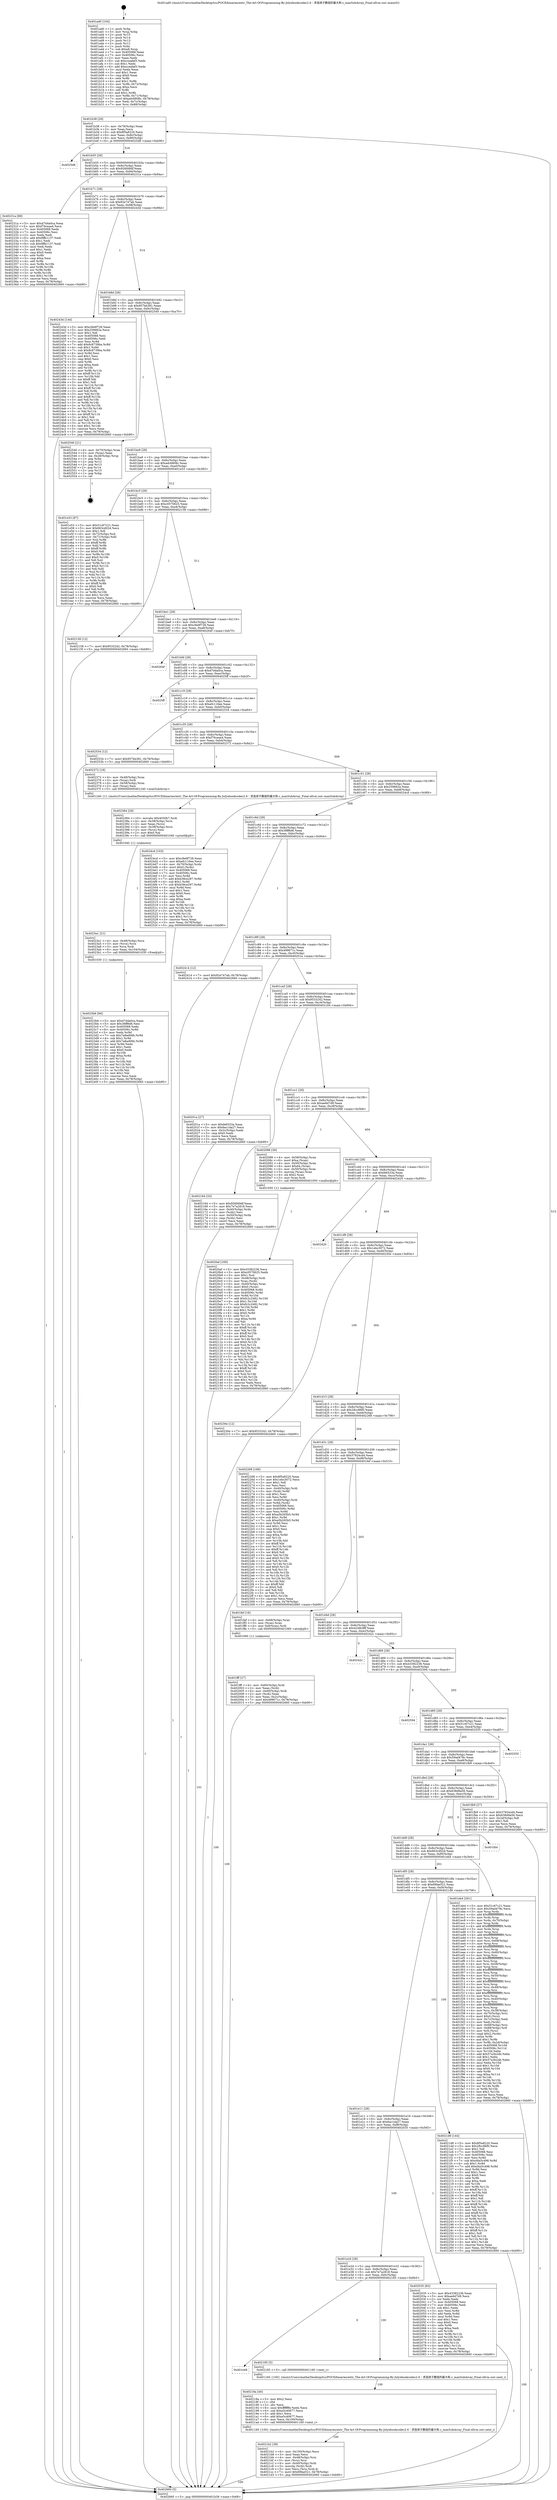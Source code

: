 digraph "0x401ad0" {
  label = "0x401ad0 (/mnt/c/Users/mathe/Desktop/tcc/POCII/binaries/extr_The-Art-Of-Programming-By-Julyebookcodec2.6：求连续子数组的最大和.c_maxSubArray_Final-ollvm.out::main(0))"
  labelloc = "t"
  node[shape=record]

  Entry [label="",width=0.3,height=0.3,shape=circle,fillcolor=black,style=filled]
  "0x401b38" [label="{
     0x401b38 [29]\l
     | [instrs]\l
     &nbsp;&nbsp;0x401b38 \<+3\>: mov -0x78(%rbp),%eax\l
     &nbsp;&nbsp;0x401b3b \<+2\>: mov %eax,%ecx\l
     &nbsp;&nbsp;0x401b3d \<+6\>: sub $0x8f5a8220,%ecx\l
     &nbsp;&nbsp;0x401b43 \<+6\>: mov %eax,-0x8c(%rbp)\l
     &nbsp;&nbsp;0x401b49 \<+6\>: mov %ecx,-0x90(%rbp)\l
     &nbsp;&nbsp;0x401b4f \<+6\>: je 00000000004025d8 \<main+0xb08\>\l
  }"]
  "0x4025d8" [label="{
     0x4025d8\l
  }", style=dashed]
  "0x401b55" [label="{
     0x401b55 [28]\l
     | [instrs]\l
     &nbsp;&nbsp;0x401b55 \<+5\>: jmp 0000000000401b5a \<main+0x8a\>\l
     &nbsp;&nbsp;0x401b5a \<+6\>: mov -0x8c(%rbp),%eax\l
     &nbsp;&nbsp;0x401b60 \<+5\>: sub $0x926f49df,%eax\l
     &nbsp;&nbsp;0x401b65 \<+6\>: mov %eax,-0x94(%rbp)\l
     &nbsp;&nbsp;0x401b6b \<+6\>: je 000000000040231a \<main+0x84a\>\l
  }"]
  Exit [label="",width=0.3,height=0.3,shape=circle,fillcolor=black,style=filled,peripheries=2]
  "0x40231a" [label="{
     0x40231a [88]\l
     | [instrs]\l
     &nbsp;&nbsp;0x40231a \<+5\>: mov $0xd7d4a0ca,%eax\l
     &nbsp;&nbsp;0x40231f \<+5\>: mov $0xf76ceaa4,%ecx\l
     &nbsp;&nbsp;0x402324 \<+7\>: mov 0x405068,%edx\l
     &nbsp;&nbsp;0x40232b \<+7\>: mov 0x40506c,%esi\l
     &nbsp;&nbsp;0x402332 \<+2\>: mov %edx,%edi\l
     &nbsp;&nbsp;0x402334 \<+6\>: add $0x9ffb1137,%edi\l
     &nbsp;&nbsp;0x40233a \<+3\>: sub $0x1,%edi\l
     &nbsp;&nbsp;0x40233d \<+6\>: sub $0x9ffb1137,%edi\l
     &nbsp;&nbsp;0x402343 \<+3\>: imul %edi,%edx\l
     &nbsp;&nbsp;0x402346 \<+3\>: and $0x1,%edx\l
     &nbsp;&nbsp;0x402349 \<+3\>: cmp $0x0,%edx\l
     &nbsp;&nbsp;0x40234c \<+4\>: sete %r8b\l
     &nbsp;&nbsp;0x402350 \<+3\>: cmp $0xa,%esi\l
     &nbsp;&nbsp;0x402353 \<+4\>: setl %r9b\l
     &nbsp;&nbsp;0x402357 \<+3\>: mov %r8b,%r10b\l
     &nbsp;&nbsp;0x40235a \<+3\>: and %r9b,%r10b\l
     &nbsp;&nbsp;0x40235d \<+3\>: xor %r9b,%r8b\l
     &nbsp;&nbsp;0x402360 \<+3\>: or %r8b,%r10b\l
     &nbsp;&nbsp;0x402363 \<+4\>: test $0x1,%r10b\l
     &nbsp;&nbsp;0x402367 \<+3\>: cmovne %ecx,%eax\l
     &nbsp;&nbsp;0x40236a \<+3\>: mov %eax,-0x78(%rbp)\l
     &nbsp;&nbsp;0x40236d \<+5\>: jmp 0000000000402660 \<main+0xb90\>\l
  }"]
  "0x401b71" [label="{
     0x401b71 [28]\l
     | [instrs]\l
     &nbsp;&nbsp;0x401b71 \<+5\>: jmp 0000000000401b76 \<main+0xa6\>\l
     &nbsp;&nbsp;0x401b76 \<+6\>: mov -0x8c(%rbp),%eax\l
     &nbsp;&nbsp;0x401b7c \<+5\>: sub $0x92e747ab,%eax\l
     &nbsp;&nbsp;0x401b81 \<+6\>: mov %eax,-0x98(%rbp)\l
     &nbsp;&nbsp;0x401b87 \<+6\>: je 000000000040243d \<main+0x96d\>\l
  }"]
  "0x4023b6" [label="{
     0x4023b6 [94]\l
     | [instrs]\l
     &nbsp;&nbsp;0x4023b6 \<+5\>: mov $0xd7d4a0ca,%eax\l
     &nbsp;&nbsp;0x4023bb \<+5\>: mov $0x38ff8d6,%esi\l
     &nbsp;&nbsp;0x4023c0 \<+7\>: mov 0x405068,%edx\l
     &nbsp;&nbsp;0x4023c7 \<+8\>: mov 0x40506c,%r8d\l
     &nbsp;&nbsp;0x4023cf \<+3\>: mov %edx,%r9d\l
     &nbsp;&nbsp;0x4023d2 \<+7\>: sub $0x7a8ad06b,%r9d\l
     &nbsp;&nbsp;0x4023d9 \<+4\>: sub $0x1,%r9d\l
     &nbsp;&nbsp;0x4023dd \<+7\>: add $0x7a8ad06b,%r9d\l
     &nbsp;&nbsp;0x4023e4 \<+4\>: imul %r9d,%edx\l
     &nbsp;&nbsp;0x4023e8 \<+3\>: and $0x1,%edx\l
     &nbsp;&nbsp;0x4023eb \<+3\>: cmp $0x0,%edx\l
     &nbsp;&nbsp;0x4023ee \<+4\>: sete %r10b\l
     &nbsp;&nbsp;0x4023f2 \<+4\>: cmp $0xa,%r8d\l
     &nbsp;&nbsp;0x4023f6 \<+4\>: setl %r11b\l
     &nbsp;&nbsp;0x4023fa \<+3\>: mov %r10b,%bl\l
     &nbsp;&nbsp;0x4023fd \<+3\>: and %r11b,%bl\l
     &nbsp;&nbsp;0x402400 \<+3\>: xor %r11b,%r10b\l
     &nbsp;&nbsp;0x402403 \<+3\>: or %r10b,%bl\l
     &nbsp;&nbsp;0x402406 \<+3\>: test $0x1,%bl\l
     &nbsp;&nbsp;0x402409 \<+3\>: cmovne %esi,%eax\l
     &nbsp;&nbsp;0x40240c \<+3\>: mov %eax,-0x78(%rbp)\l
     &nbsp;&nbsp;0x40240f \<+5\>: jmp 0000000000402660 \<main+0xb90\>\l
  }"]
  "0x40243d" [label="{
     0x40243d [144]\l
     | [instrs]\l
     &nbsp;&nbsp;0x40243d \<+5\>: mov $0xc9e9f728,%eax\l
     &nbsp;&nbsp;0x402442 \<+5\>: mov $0x259662a,%ecx\l
     &nbsp;&nbsp;0x402447 \<+2\>: mov $0x1,%dl\l
     &nbsp;&nbsp;0x402449 \<+7\>: mov 0x405068,%esi\l
     &nbsp;&nbsp;0x402450 \<+7\>: mov 0x40506c,%edi\l
     &nbsp;&nbsp;0x402457 \<+3\>: mov %esi,%r8d\l
     &nbsp;&nbsp;0x40245a \<+7\>: add $0x8c8739ba,%r8d\l
     &nbsp;&nbsp;0x402461 \<+4\>: sub $0x1,%r8d\l
     &nbsp;&nbsp;0x402465 \<+7\>: sub $0x8c8739ba,%r8d\l
     &nbsp;&nbsp;0x40246c \<+4\>: imul %r8d,%esi\l
     &nbsp;&nbsp;0x402470 \<+3\>: and $0x1,%esi\l
     &nbsp;&nbsp;0x402473 \<+3\>: cmp $0x0,%esi\l
     &nbsp;&nbsp;0x402476 \<+4\>: sete %r9b\l
     &nbsp;&nbsp;0x40247a \<+3\>: cmp $0xa,%edi\l
     &nbsp;&nbsp;0x40247d \<+4\>: setl %r10b\l
     &nbsp;&nbsp;0x402481 \<+3\>: mov %r9b,%r11b\l
     &nbsp;&nbsp;0x402484 \<+4\>: xor $0xff,%r11b\l
     &nbsp;&nbsp;0x402488 \<+3\>: mov %r10b,%bl\l
     &nbsp;&nbsp;0x40248b \<+3\>: xor $0xff,%bl\l
     &nbsp;&nbsp;0x40248e \<+3\>: xor $0x1,%dl\l
     &nbsp;&nbsp;0x402491 \<+3\>: mov %r11b,%r14b\l
     &nbsp;&nbsp;0x402494 \<+4\>: and $0xff,%r14b\l
     &nbsp;&nbsp;0x402498 \<+3\>: and %dl,%r9b\l
     &nbsp;&nbsp;0x40249b \<+3\>: mov %bl,%r15b\l
     &nbsp;&nbsp;0x40249e \<+4\>: and $0xff,%r15b\l
     &nbsp;&nbsp;0x4024a2 \<+3\>: and %dl,%r10b\l
     &nbsp;&nbsp;0x4024a5 \<+3\>: or %r9b,%r14b\l
     &nbsp;&nbsp;0x4024a8 \<+3\>: or %r10b,%r15b\l
     &nbsp;&nbsp;0x4024ab \<+3\>: xor %r15b,%r14b\l
     &nbsp;&nbsp;0x4024ae \<+3\>: or %bl,%r11b\l
     &nbsp;&nbsp;0x4024b1 \<+4\>: xor $0xff,%r11b\l
     &nbsp;&nbsp;0x4024b5 \<+3\>: or $0x1,%dl\l
     &nbsp;&nbsp;0x4024b8 \<+3\>: and %dl,%r11b\l
     &nbsp;&nbsp;0x4024bb \<+3\>: or %r11b,%r14b\l
     &nbsp;&nbsp;0x4024be \<+4\>: test $0x1,%r14b\l
     &nbsp;&nbsp;0x4024c2 \<+3\>: cmovne %ecx,%eax\l
     &nbsp;&nbsp;0x4024c5 \<+3\>: mov %eax,-0x78(%rbp)\l
     &nbsp;&nbsp;0x4024c8 \<+5\>: jmp 0000000000402660 \<main+0xb90\>\l
  }"]
  "0x401b8d" [label="{
     0x401b8d [28]\l
     | [instrs]\l
     &nbsp;&nbsp;0x401b8d \<+5\>: jmp 0000000000401b92 \<main+0xc2\>\l
     &nbsp;&nbsp;0x401b92 \<+6\>: mov -0x8c(%rbp),%eax\l
     &nbsp;&nbsp;0x401b98 \<+5\>: sub $0x957bb381,%eax\l
     &nbsp;&nbsp;0x401b9d \<+6\>: mov %eax,-0x9c(%rbp)\l
     &nbsp;&nbsp;0x401ba3 \<+6\>: je 0000000000402540 \<main+0xa70\>\l
  }"]
  "0x4023a1" [label="{
     0x4023a1 [21]\l
     | [instrs]\l
     &nbsp;&nbsp;0x4023a1 \<+4\>: mov -0x48(%rbp),%rcx\l
     &nbsp;&nbsp;0x4023a5 \<+3\>: mov (%rcx),%rcx\l
     &nbsp;&nbsp;0x4023a8 \<+3\>: mov %rcx,%rdi\l
     &nbsp;&nbsp;0x4023ab \<+6\>: mov %eax,-0x104(%rbp)\l
     &nbsp;&nbsp;0x4023b1 \<+5\>: call 0000000000401030 \<free@plt\>\l
     | [calls]\l
     &nbsp;&nbsp;0x401030 \{1\} (unknown)\l
  }"]
  "0x402540" [label="{
     0x402540 [21]\l
     | [instrs]\l
     &nbsp;&nbsp;0x402540 \<+4\>: mov -0x70(%rbp),%rax\l
     &nbsp;&nbsp;0x402544 \<+2\>: mov (%rax),%eax\l
     &nbsp;&nbsp;0x402546 \<+4\>: lea -0x28(%rbp),%rsp\l
     &nbsp;&nbsp;0x40254a \<+1\>: pop %rbx\l
     &nbsp;&nbsp;0x40254b \<+2\>: pop %r12\l
     &nbsp;&nbsp;0x40254d \<+2\>: pop %r13\l
     &nbsp;&nbsp;0x40254f \<+2\>: pop %r14\l
     &nbsp;&nbsp;0x402551 \<+2\>: pop %r15\l
     &nbsp;&nbsp;0x402553 \<+1\>: pop %rbp\l
     &nbsp;&nbsp;0x402554 \<+1\>: ret\l
  }"]
  "0x401ba9" [label="{
     0x401ba9 [28]\l
     | [instrs]\l
     &nbsp;&nbsp;0x401ba9 \<+5\>: jmp 0000000000401bae \<main+0xde\>\l
     &nbsp;&nbsp;0x401bae \<+6\>: mov -0x8c(%rbp),%eax\l
     &nbsp;&nbsp;0x401bb4 \<+5\>: sub $0xadc6808c,%eax\l
     &nbsp;&nbsp;0x401bb9 \<+6\>: mov %eax,-0xa0(%rbp)\l
     &nbsp;&nbsp;0x401bbf \<+6\>: je 0000000000401e53 \<main+0x383\>\l
  }"]
  "0x402384" [label="{
     0x402384 [29]\l
     | [instrs]\l
     &nbsp;&nbsp;0x402384 \<+10\>: movabs $0x4030b7,%rdi\l
     &nbsp;&nbsp;0x40238e \<+4\>: mov -0x38(%rbp),%rcx\l
     &nbsp;&nbsp;0x402392 \<+2\>: mov %eax,(%rcx)\l
     &nbsp;&nbsp;0x402394 \<+4\>: mov -0x38(%rbp),%rcx\l
     &nbsp;&nbsp;0x402398 \<+2\>: mov (%rcx),%esi\l
     &nbsp;&nbsp;0x40239a \<+2\>: mov $0x0,%al\l
     &nbsp;&nbsp;0x40239c \<+5\>: call 0000000000401040 \<printf@plt\>\l
     | [calls]\l
     &nbsp;&nbsp;0x401040 \{1\} (unknown)\l
  }"]
  "0x401e53" [label="{
     0x401e53 [97]\l
     | [instrs]\l
     &nbsp;&nbsp;0x401e53 \<+5\>: mov $0x51c67c21,%eax\l
     &nbsp;&nbsp;0x401e58 \<+5\>: mov $0x663cd02d,%ecx\l
     &nbsp;&nbsp;0x401e5d \<+2\>: mov $0x1,%dl\l
     &nbsp;&nbsp;0x401e5f \<+4\>: mov -0x72(%rbp),%sil\l
     &nbsp;&nbsp;0x401e63 \<+4\>: mov -0x71(%rbp),%dil\l
     &nbsp;&nbsp;0x401e67 \<+3\>: mov %sil,%r8b\l
     &nbsp;&nbsp;0x401e6a \<+4\>: xor $0xff,%r8b\l
     &nbsp;&nbsp;0x401e6e \<+3\>: mov %dil,%r9b\l
     &nbsp;&nbsp;0x401e71 \<+4\>: xor $0xff,%r9b\l
     &nbsp;&nbsp;0x401e75 \<+3\>: xor $0x0,%dl\l
     &nbsp;&nbsp;0x401e78 \<+3\>: mov %r8b,%r10b\l
     &nbsp;&nbsp;0x401e7b \<+4\>: and $0x0,%r10b\l
     &nbsp;&nbsp;0x401e7f \<+3\>: and %dl,%sil\l
     &nbsp;&nbsp;0x401e82 \<+3\>: mov %r9b,%r11b\l
     &nbsp;&nbsp;0x401e85 \<+4\>: and $0x0,%r11b\l
     &nbsp;&nbsp;0x401e89 \<+3\>: and %dl,%dil\l
     &nbsp;&nbsp;0x401e8c \<+3\>: or %sil,%r10b\l
     &nbsp;&nbsp;0x401e8f \<+3\>: or %dil,%r11b\l
     &nbsp;&nbsp;0x401e92 \<+3\>: xor %r11b,%r10b\l
     &nbsp;&nbsp;0x401e95 \<+3\>: or %r9b,%r8b\l
     &nbsp;&nbsp;0x401e98 \<+4\>: xor $0xff,%r8b\l
     &nbsp;&nbsp;0x401e9c \<+3\>: or $0x0,%dl\l
     &nbsp;&nbsp;0x401e9f \<+3\>: and %dl,%r8b\l
     &nbsp;&nbsp;0x401ea2 \<+3\>: or %r8b,%r10b\l
     &nbsp;&nbsp;0x401ea5 \<+4\>: test $0x1,%r10b\l
     &nbsp;&nbsp;0x401ea9 \<+3\>: cmovne %ecx,%eax\l
     &nbsp;&nbsp;0x401eac \<+3\>: mov %eax,-0x78(%rbp)\l
     &nbsp;&nbsp;0x401eaf \<+5\>: jmp 0000000000402660 \<main+0xb90\>\l
  }"]
  "0x401bc5" [label="{
     0x401bc5 [28]\l
     | [instrs]\l
     &nbsp;&nbsp;0x401bc5 \<+5\>: jmp 0000000000401bca \<main+0xfa\>\l
     &nbsp;&nbsp;0x401bca \<+6\>: mov -0x8c(%rbp),%eax\l
     &nbsp;&nbsp;0x401bd0 \<+5\>: sub $0xc0570625,%eax\l
     &nbsp;&nbsp;0x401bd5 \<+6\>: mov %eax,-0xa4(%rbp)\l
     &nbsp;&nbsp;0x401bdb \<+6\>: je 0000000000402158 \<main+0x688\>\l
  }"]
  "0x402660" [label="{
     0x402660 [5]\l
     | [instrs]\l
     &nbsp;&nbsp;0x402660 \<+5\>: jmp 0000000000401b38 \<main+0x68\>\l
  }"]
  "0x401ad0" [label="{
     0x401ad0 [104]\l
     | [instrs]\l
     &nbsp;&nbsp;0x401ad0 \<+1\>: push %rbp\l
     &nbsp;&nbsp;0x401ad1 \<+3\>: mov %rsp,%rbp\l
     &nbsp;&nbsp;0x401ad4 \<+2\>: push %r15\l
     &nbsp;&nbsp;0x401ad6 \<+2\>: push %r14\l
     &nbsp;&nbsp;0x401ad8 \<+2\>: push %r13\l
     &nbsp;&nbsp;0x401ada \<+2\>: push %r12\l
     &nbsp;&nbsp;0x401adc \<+1\>: push %rbx\l
     &nbsp;&nbsp;0x401add \<+7\>: sub $0xe8,%rsp\l
     &nbsp;&nbsp;0x401ae4 \<+7\>: mov 0x405068,%eax\l
     &nbsp;&nbsp;0x401aeb \<+7\>: mov 0x40506c,%ecx\l
     &nbsp;&nbsp;0x401af2 \<+2\>: mov %eax,%edx\l
     &nbsp;&nbsp;0x401af4 \<+6\>: sub $0xcceafaf3,%edx\l
     &nbsp;&nbsp;0x401afa \<+3\>: sub $0x1,%edx\l
     &nbsp;&nbsp;0x401afd \<+6\>: add $0xcceafaf3,%edx\l
     &nbsp;&nbsp;0x401b03 \<+3\>: imul %edx,%eax\l
     &nbsp;&nbsp;0x401b06 \<+3\>: and $0x1,%eax\l
     &nbsp;&nbsp;0x401b09 \<+3\>: cmp $0x0,%eax\l
     &nbsp;&nbsp;0x401b0c \<+4\>: sete %r8b\l
     &nbsp;&nbsp;0x401b10 \<+4\>: and $0x1,%r8b\l
     &nbsp;&nbsp;0x401b14 \<+4\>: mov %r8b,-0x72(%rbp)\l
     &nbsp;&nbsp;0x401b18 \<+3\>: cmp $0xa,%ecx\l
     &nbsp;&nbsp;0x401b1b \<+4\>: setl %r8b\l
     &nbsp;&nbsp;0x401b1f \<+4\>: and $0x1,%r8b\l
     &nbsp;&nbsp;0x401b23 \<+4\>: mov %r8b,-0x71(%rbp)\l
     &nbsp;&nbsp;0x401b27 \<+7\>: movl $0xadc6808c,-0x78(%rbp)\l
     &nbsp;&nbsp;0x401b2e \<+3\>: mov %edi,-0x7c(%rbp)\l
     &nbsp;&nbsp;0x401b31 \<+7\>: mov %rsi,-0x88(%rbp)\l
  }"]
  "0x4021b2" [label="{
     0x4021b2 [38]\l
     | [instrs]\l
     &nbsp;&nbsp;0x4021b2 \<+6\>: mov -0x100(%rbp),%ecx\l
     &nbsp;&nbsp;0x4021b8 \<+3\>: imul %eax,%ecx\l
     &nbsp;&nbsp;0x4021bb \<+4\>: mov -0x48(%rbp),%rsi\l
     &nbsp;&nbsp;0x4021bf \<+3\>: mov (%rsi),%rsi\l
     &nbsp;&nbsp;0x4021c2 \<+4\>: mov -0x40(%rbp),%rdi\l
     &nbsp;&nbsp;0x4021c6 \<+3\>: movslq (%rdi),%rdi\l
     &nbsp;&nbsp;0x4021c9 \<+3\>: mov %ecx,(%rsi,%rdi,4)\l
     &nbsp;&nbsp;0x4021cc \<+7\>: movl $0x69fae521,-0x78(%rbp)\l
     &nbsp;&nbsp;0x4021d3 \<+5\>: jmp 0000000000402660 \<main+0xb90\>\l
  }"]
  "0x402158" [label="{
     0x402158 [12]\l
     | [instrs]\l
     &nbsp;&nbsp;0x402158 \<+7\>: movl $0x9533242,-0x78(%rbp)\l
     &nbsp;&nbsp;0x40215f \<+5\>: jmp 0000000000402660 \<main+0xb90\>\l
  }"]
  "0x401be1" [label="{
     0x401be1 [28]\l
     | [instrs]\l
     &nbsp;&nbsp;0x401be1 \<+5\>: jmp 0000000000401be6 \<main+0x116\>\l
     &nbsp;&nbsp;0x401be6 \<+6\>: mov -0x8c(%rbp),%eax\l
     &nbsp;&nbsp;0x401bec \<+5\>: sub $0xc9e9f728,%eax\l
     &nbsp;&nbsp;0x401bf1 \<+6\>: mov %eax,-0xa8(%rbp)\l
     &nbsp;&nbsp;0x401bf7 \<+6\>: je 000000000040264f \<main+0xb7f\>\l
  }"]
  "0x40218a" [label="{
     0x40218a [40]\l
     | [instrs]\l
     &nbsp;&nbsp;0x40218a \<+5\>: mov $0x2,%ecx\l
     &nbsp;&nbsp;0x40218f \<+1\>: cltd\l
     &nbsp;&nbsp;0x402190 \<+2\>: idiv %ecx\l
     &nbsp;&nbsp;0x402192 \<+6\>: imul $0xfffffffe,%edx,%ecx\l
     &nbsp;&nbsp;0x402198 \<+6\>: sub $0xe5c40677,%ecx\l
     &nbsp;&nbsp;0x40219e \<+3\>: add $0x1,%ecx\l
     &nbsp;&nbsp;0x4021a1 \<+6\>: add $0xe5c40677,%ecx\l
     &nbsp;&nbsp;0x4021a7 \<+6\>: mov %ecx,-0x100(%rbp)\l
     &nbsp;&nbsp;0x4021ad \<+5\>: call 0000000000401160 \<next_i\>\l
     | [calls]\l
     &nbsp;&nbsp;0x401160 \{100\} (/mnt/c/Users/mathe/Desktop/tcc/POCII/binaries/extr_The-Art-Of-Programming-By-Julyebookcodec2.6：求连续子数组的最大和.c_maxSubArray_Final-ollvm.out::next_i)\l
  }"]
  "0x40264f" [label="{
     0x40264f\l
  }", style=dashed]
  "0x401bfd" [label="{
     0x401bfd [28]\l
     | [instrs]\l
     &nbsp;&nbsp;0x401bfd \<+5\>: jmp 0000000000401c02 \<main+0x132\>\l
     &nbsp;&nbsp;0x401c02 \<+6\>: mov -0x8c(%rbp),%eax\l
     &nbsp;&nbsp;0x401c08 \<+5\>: sub $0xd7d4a0ca,%eax\l
     &nbsp;&nbsp;0x401c0d \<+6\>: mov %eax,-0xac(%rbp)\l
     &nbsp;&nbsp;0x401c13 \<+6\>: je 00000000004025ff \<main+0xb2f\>\l
  }"]
  "0x401e49" [label="{
     0x401e49\l
  }", style=dashed]
  "0x4025ff" [label="{
     0x4025ff\l
  }", style=dashed]
  "0x401c19" [label="{
     0x401c19 [28]\l
     | [instrs]\l
     &nbsp;&nbsp;0x401c19 \<+5\>: jmp 0000000000401c1e \<main+0x14e\>\l
     &nbsp;&nbsp;0x401c1e \<+6\>: mov -0x8c(%rbp),%eax\l
     &nbsp;&nbsp;0x401c24 \<+5\>: sub $0xefc116ee,%eax\l
     &nbsp;&nbsp;0x401c29 \<+6\>: mov %eax,-0xb0(%rbp)\l
     &nbsp;&nbsp;0x401c2f \<+6\>: je 0000000000402534 \<main+0xa64\>\l
  }"]
  "0x402185" [label="{
     0x402185 [5]\l
     | [instrs]\l
     &nbsp;&nbsp;0x402185 \<+5\>: call 0000000000401160 \<next_i\>\l
     | [calls]\l
     &nbsp;&nbsp;0x401160 \{100\} (/mnt/c/Users/mathe/Desktop/tcc/POCII/binaries/extr_The-Art-Of-Programming-By-Julyebookcodec2.6：求连续子数组的最大和.c_maxSubArray_Final-ollvm.out::next_i)\l
  }"]
  "0x402534" [label="{
     0x402534 [12]\l
     | [instrs]\l
     &nbsp;&nbsp;0x402534 \<+7\>: movl $0x957bb381,-0x78(%rbp)\l
     &nbsp;&nbsp;0x40253b \<+5\>: jmp 0000000000402660 \<main+0xb90\>\l
  }"]
  "0x401c35" [label="{
     0x401c35 [28]\l
     | [instrs]\l
     &nbsp;&nbsp;0x401c35 \<+5\>: jmp 0000000000401c3a \<main+0x16a\>\l
     &nbsp;&nbsp;0x401c3a \<+6\>: mov -0x8c(%rbp),%eax\l
     &nbsp;&nbsp;0x401c40 \<+5\>: sub $0xf76ceaa4,%eax\l
     &nbsp;&nbsp;0x401c45 \<+6\>: mov %eax,-0xb4(%rbp)\l
     &nbsp;&nbsp;0x401c4b \<+6\>: je 0000000000402372 \<main+0x8a2\>\l
  }"]
  "0x4020af" [label="{
     0x4020af [169]\l
     | [instrs]\l
     &nbsp;&nbsp;0x4020af \<+5\>: mov $0x43382236,%ecx\l
     &nbsp;&nbsp;0x4020b4 \<+5\>: mov $0xc0570625,%edx\l
     &nbsp;&nbsp;0x4020b9 \<+3\>: mov $0x1,%sil\l
     &nbsp;&nbsp;0x4020bc \<+4\>: mov -0x48(%rbp),%rdi\l
     &nbsp;&nbsp;0x4020c0 \<+3\>: mov %rax,(%rdi)\l
     &nbsp;&nbsp;0x4020c3 \<+4\>: mov -0x40(%rbp),%rax\l
     &nbsp;&nbsp;0x4020c7 \<+6\>: movl $0x0,(%rax)\l
     &nbsp;&nbsp;0x4020cd \<+8\>: mov 0x405068,%r8d\l
     &nbsp;&nbsp;0x4020d5 \<+8\>: mov 0x40506c,%r9d\l
     &nbsp;&nbsp;0x4020dd \<+3\>: mov %r8d,%r10d\l
     &nbsp;&nbsp;0x4020e0 \<+7\>: add $0xfc2c2482,%r10d\l
     &nbsp;&nbsp;0x4020e7 \<+4\>: sub $0x1,%r10d\l
     &nbsp;&nbsp;0x4020eb \<+7\>: sub $0xfc2c2482,%r10d\l
     &nbsp;&nbsp;0x4020f2 \<+4\>: imul %r10d,%r8d\l
     &nbsp;&nbsp;0x4020f6 \<+4\>: and $0x1,%r8d\l
     &nbsp;&nbsp;0x4020fa \<+4\>: cmp $0x0,%r8d\l
     &nbsp;&nbsp;0x4020fe \<+4\>: sete %r11b\l
     &nbsp;&nbsp;0x402102 \<+4\>: cmp $0xa,%r9d\l
     &nbsp;&nbsp;0x402106 \<+3\>: setl %bl\l
     &nbsp;&nbsp;0x402109 \<+3\>: mov %r11b,%r14b\l
     &nbsp;&nbsp;0x40210c \<+4\>: xor $0xff,%r14b\l
     &nbsp;&nbsp;0x402110 \<+3\>: mov %bl,%r15b\l
     &nbsp;&nbsp;0x402113 \<+4\>: xor $0xff,%r15b\l
     &nbsp;&nbsp;0x402117 \<+4\>: xor $0x0,%sil\l
     &nbsp;&nbsp;0x40211b \<+3\>: mov %r14b,%r12b\l
     &nbsp;&nbsp;0x40211e \<+4\>: and $0x0,%r12b\l
     &nbsp;&nbsp;0x402122 \<+3\>: and %sil,%r11b\l
     &nbsp;&nbsp;0x402125 \<+3\>: mov %r15b,%r13b\l
     &nbsp;&nbsp;0x402128 \<+4\>: and $0x0,%r13b\l
     &nbsp;&nbsp;0x40212c \<+3\>: and %sil,%bl\l
     &nbsp;&nbsp;0x40212f \<+3\>: or %r11b,%r12b\l
     &nbsp;&nbsp;0x402132 \<+3\>: or %bl,%r13b\l
     &nbsp;&nbsp;0x402135 \<+3\>: xor %r13b,%r12b\l
     &nbsp;&nbsp;0x402138 \<+3\>: or %r15b,%r14b\l
     &nbsp;&nbsp;0x40213b \<+4\>: xor $0xff,%r14b\l
     &nbsp;&nbsp;0x40213f \<+4\>: or $0x0,%sil\l
     &nbsp;&nbsp;0x402143 \<+3\>: and %sil,%r14b\l
     &nbsp;&nbsp;0x402146 \<+3\>: or %r14b,%r12b\l
     &nbsp;&nbsp;0x402149 \<+4\>: test $0x1,%r12b\l
     &nbsp;&nbsp;0x40214d \<+3\>: cmovne %edx,%ecx\l
     &nbsp;&nbsp;0x402150 \<+3\>: mov %ecx,-0x78(%rbp)\l
     &nbsp;&nbsp;0x402153 \<+5\>: jmp 0000000000402660 \<main+0xb90\>\l
  }"]
  "0x402372" [label="{
     0x402372 [18]\l
     | [instrs]\l
     &nbsp;&nbsp;0x402372 \<+4\>: mov -0x48(%rbp),%rax\l
     &nbsp;&nbsp;0x402376 \<+3\>: mov (%rax),%rdi\l
     &nbsp;&nbsp;0x402379 \<+4\>: mov -0x58(%rbp),%rax\l
     &nbsp;&nbsp;0x40237d \<+2\>: mov (%rax),%esi\l
     &nbsp;&nbsp;0x40237f \<+5\>: call 0000000000401240 \<maxSubArray\>\l
     | [calls]\l
     &nbsp;&nbsp;0x401240 \{1\} (/mnt/c/Users/mathe/Desktop/tcc/POCII/binaries/extr_The-Art-Of-Programming-By-Julyebookcodec2.6：求连续子数组的最大和.c_maxSubArray_Final-ollvm.out::maxSubArray)\l
  }"]
  "0x401c51" [label="{
     0x401c51 [28]\l
     | [instrs]\l
     &nbsp;&nbsp;0x401c51 \<+5\>: jmp 0000000000401c56 \<main+0x186\>\l
     &nbsp;&nbsp;0x401c56 \<+6\>: mov -0x8c(%rbp),%eax\l
     &nbsp;&nbsp;0x401c5c \<+5\>: sub $0x259662a,%eax\l
     &nbsp;&nbsp;0x401c61 \<+6\>: mov %eax,-0xb8(%rbp)\l
     &nbsp;&nbsp;0x401c67 \<+6\>: je 00000000004024cd \<main+0x9fd\>\l
  }"]
  "0x401e2d" [label="{
     0x401e2d [28]\l
     | [instrs]\l
     &nbsp;&nbsp;0x401e2d \<+5\>: jmp 0000000000401e32 \<main+0x362\>\l
     &nbsp;&nbsp;0x401e32 \<+6\>: mov -0x8c(%rbp),%eax\l
     &nbsp;&nbsp;0x401e38 \<+5\>: sub $0x7e7a2818,%eax\l
     &nbsp;&nbsp;0x401e3d \<+6\>: mov %eax,-0xfc(%rbp)\l
     &nbsp;&nbsp;0x401e43 \<+6\>: je 0000000000402185 \<main+0x6b5\>\l
  }"]
  "0x4024cd" [label="{
     0x4024cd [103]\l
     | [instrs]\l
     &nbsp;&nbsp;0x4024cd \<+5\>: mov $0xc9e9f728,%eax\l
     &nbsp;&nbsp;0x4024d2 \<+5\>: mov $0xefc116ee,%ecx\l
     &nbsp;&nbsp;0x4024d7 \<+4\>: mov -0x70(%rbp),%rdx\l
     &nbsp;&nbsp;0x4024db \<+6\>: movl $0x0,(%rdx)\l
     &nbsp;&nbsp;0x4024e1 \<+7\>: mov 0x405068,%esi\l
     &nbsp;&nbsp;0x4024e8 \<+7\>: mov 0x40506c,%edi\l
     &nbsp;&nbsp;0x4024ef \<+3\>: mov %esi,%r8d\l
     &nbsp;&nbsp;0x4024f2 \<+7\>: add $0xb38ce297,%r8d\l
     &nbsp;&nbsp;0x4024f9 \<+4\>: sub $0x1,%r8d\l
     &nbsp;&nbsp;0x4024fd \<+7\>: sub $0xb38ce297,%r8d\l
     &nbsp;&nbsp;0x402504 \<+4\>: imul %r8d,%esi\l
     &nbsp;&nbsp;0x402508 \<+3\>: and $0x1,%esi\l
     &nbsp;&nbsp;0x40250b \<+3\>: cmp $0x0,%esi\l
     &nbsp;&nbsp;0x40250e \<+4\>: sete %r9b\l
     &nbsp;&nbsp;0x402512 \<+3\>: cmp $0xa,%edi\l
     &nbsp;&nbsp;0x402515 \<+4\>: setl %r10b\l
     &nbsp;&nbsp;0x402519 \<+3\>: mov %r9b,%r11b\l
     &nbsp;&nbsp;0x40251c \<+3\>: and %r10b,%r11b\l
     &nbsp;&nbsp;0x40251f \<+3\>: xor %r10b,%r9b\l
     &nbsp;&nbsp;0x402522 \<+3\>: or %r9b,%r11b\l
     &nbsp;&nbsp;0x402525 \<+4\>: test $0x1,%r11b\l
     &nbsp;&nbsp;0x402529 \<+3\>: cmovne %ecx,%eax\l
     &nbsp;&nbsp;0x40252c \<+3\>: mov %eax,-0x78(%rbp)\l
     &nbsp;&nbsp;0x40252f \<+5\>: jmp 0000000000402660 \<main+0xb90\>\l
  }"]
  "0x401c6d" [label="{
     0x401c6d [28]\l
     | [instrs]\l
     &nbsp;&nbsp;0x401c6d \<+5\>: jmp 0000000000401c72 \<main+0x1a2\>\l
     &nbsp;&nbsp;0x401c72 \<+6\>: mov -0x8c(%rbp),%eax\l
     &nbsp;&nbsp;0x401c78 \<+5\>: sub $0x38ff8d6,%eax\l
     &nbsp;&nbsp;0x401c7d \<+6\>: mov %eax,-0xbc(%rbp)\l
     &nbsp;&nbsp;0x401c83 \<+6\>: je 0000000000402414 \<main+0x944\>\l
  }"]
  "0x402035" [label="{
     0x402035 [83]\l
     | [instrs]\l
     &nbsp;&nbsp;0x402035 \<+5\>: mov $0x43382236,%eax\l
     &nbsp;&nbsp;0x40203a \<+5\>: mov $0xae6d7d9,%ecx\l
     &nbsp;&nbsp;0x40203f \<+2\>: xor %edx,%edx\l
     &nbsp;&nbsp;0x402041 \<+7\>: mov 0x405068,%esi\l
     &nbsp;&nbsp;0x402048 \<+7\>: mov 0x40506c,%edi\l
     &nbsp;&nbsp;0x40204f \<+3\>: sub $0x1,%edx\l
     &nbsp;&nbsp;0x402052 \<+3\>: mov %esi,%r8d\l
     &nbsp;&nbsp;0x402055 \<+3\>: add %edx,%r8d\l
     &nbsp;&nbsp;0x402058 \<+4\>: imul %r8d,%esi\l
     &nbsp;&nbsp;0x40205c \<+3\>: and $0x1,%esi\l
     &nbsp;&nbsp;0x40205f \<+3\>: cmp $0x0,%esi\l
     &nbsp;&nbsp;0x402062 \<+4\>: sete %r9b\l
     &nbsp;&nbsp;0x402066 \<+3\>: cmp $0xa,%edi\l
     &nbsp;&nbsp;0x402069 \<+4\>: setl %r10b\l
     &nbsp;&nbsp;0x40206d \<+3\>: mov %r9b,%r11b\l
     &nbsp;&nbsp;0x402070 \<+3\>: and %r10b,%r11b\l
     &nbsp;&nbsp;0x402073 \<+3\>: xor %r10b,%r9b\l
     &nbsp;&nbsp;0x402076 \<+3\>: or %r9b,%r11b\l
     &nbsp;&nbsp;0x402079 \<+4\>: test $0x1,%r11b\l
     &nbsp;&nbsp;0x40207d \<+3\>: cmovne %ecx,%eax\l
     &nbsp;&nbsp;0x402080 \<+3\>: mov %eax,-0x78(%rbp)\l
     &nbsp;&nbsp;0x402083 \<+5\>: jmp 0000000000402660 \<main+0xb90\>\l
  }"]
  "0x402414" [label="{
     0x402414 [12]\l
     | [instrs]\l
     &nbsp;&nbsp;0x402414 \<+7\>: movl $0x92e747ab,-0x78(%rbp)\l
     &nbsp;&nbsp;0x40241b \<+5\>: jmp 0000000000402660 \<main+0xb90\>\l
  }"]
  "0x401c89" [label="{
     0x401c89 [28]\l
     | [instrs]\l
     &nbsp;&nbsp;0x401c89 \<+5\>: jmp 0000000000401c8e \<main+0x1be\>\l
     &nbsp;&nbsp;0x401c8e \<+6\>: mov -0x8c(%rbp),%eax\l
     &nbsp;&nbsp;0x401c94 \<+5\>: sub $0x499671c,%eax\l
     &nbsp;&nbsp;0x401c99 \<+6\>: mov %eax,-0xc0(%rbp)\l
     &nbsp;&nbsp;0x401c9f \<+6\>: je 000000000040201a \<main+0x54a\>\l
  }"]
  "0x401e11" [label="{
     0x401e11 [28]\l
     | [instrs]\l
     &nbsp;&nbsp;0x401e11 \<+5\>: jmp 0000000000401e16 \<main+0x346\>\l
     &nbsp;&nbsp;0x401e16 \<+6\>: mov -0x8c(%rbp),%eax\l
     &nbsp;&nbsp;0x401e1c \<+5\>: sub $0x6ac1da27,%eax\l
     &nbsp;&nbsp;0x401e21 \<+6\>: mov %eax,-0xf8(%rbp)\l
     &nbsp;&nbsp;0x401e27 \<+6\>: je 0000000000402035 \<main+0x565\>\l
  }"]
  "0x40201a" [label="{
     0x40201a [27]\l
     | [instrs]\l
     &nbsp;&nbsp;0x40201a \<+5\>: mov $0xfe6533a,%eax\l
     &nbsp;&nbsp;0x40201f \<+5\>: mov $0x6ac1da27,%ecx\l
     &nbsp;&nbsp;0x402024 \<+3\>: mov -0x2c(%rbp),%edx\l
     &nbsp;&nbsp;0x402027 \<+3\>: cmp $0x0,%edx\l
     &nbsp;&nbsp;0x40202a \<+3\>: cmove %ecx,%eax\l
     &nbsp;&nbsp;0x40202d \<+3\>: mov %eax,-0x78(%rbp)\l
     &nbsp;&nbsp;0x402030 \<+5\>: jmp 0000000000402660 \<main+0xb90\>\l
  }"]
  "0x401ca5" [label="{
     0x401ca5 [28]\l
     | [instrs]\l
     &nbsp;&nbsp;0x401ca5 \<+5\>: jmp 0000000000401caa \<main+0x1da\>\l
     &nbsp;&nbsp;0x401caa \<+6\>: mov -0x8c(%rbp),%eax\l
     &nbsp;&nbsp;0x401cb0 \<+5\>: sub $0x9533242,%eax\l
     &nbsp;&nbsp;0x401cb5 \<+6\>: mov %eax,-0xc4(%rbp)\l
     &nbsp;&nbsp;0x401cbb \<+6\>: je 0000000000402164 \<main+0x694\>\l
  }"]
  "0x4021d8" [label="{
     0x4021d8 [144]\l
     | [instrs]\l
     &nbsp;&nbsp;0x4021d8 \<+5\>: mov $0x8f5a8220,%eax\l
     &nbsp;&nbsp;0x4021dd \<+5\>: mov $0x28cc86f0,%ecx\l
     &nbsp;&nbsp;0x4021e2 \<+2\>: mov $0x1,%dl\l
     &nbsp;&nbsp;0x4021e4 \<+7\>: mov 0x405068,%esi\l
     &nbsp;&nbsp;0x4021eb \<+7\>: mov 0x40506c,%edi\l
     &nbsp;&nbsp;0x4021f2 \<+3\>: mov %esi,%r8d\l
     &nbsp;&nbsp;0x4021f5 \<+7\>: sub $0xd4a5c498,%r8d\l
     &nbsp;&nbsp;0x4021fc \<+4\>: sub $0x1,%r8d\l
     &nbsp;&nbsp;0x402200 \<+7\>: add $0xd4a5c498,%r8d\l
     &nbsp;&nbsp;0x402207 \<+4\>: imul %r8d,%esi\l
     &nbsp;&nbsp;0x40220b \<+3\>: and $0x1,%esi\l
     &nbsp;&nbsp;0x40220e \<+3\>: cmp $0x0,%esi\l
     &nbsp;&nbsp;0x402211 \<+4\>: sete %r9b\l
     &nbsp;&nbsp;0x402215 \<+3\>: cmp $0xa,%edi\l
     &nbsp;&nbsp;0x402218 \<+4\>: setl %r10b\l
     &nbsp;&nbsp;0x40221c \<+3\>: mov %r9b,%r11b\l
     &nbsp;&nbsp;0x40221f \<+4\>: xor $0xff,%r11b\l
     &nbsp;&nbsp;0x402223 \<+3\>: mov %r10b,%bl\l
     &nbsp;&nbsp;0x402226 \<+3\>: xor $0xff,%bl\l
     &nbsp;&nbsp;0x402229 \<+3\>: xor $0x1,%dl\l
     &nbsp;&nbsp;0x40222c \<+3\>: mov %r11b,%r14b\l
     &nbsp;&nbsp;0x40222f \<+4\>: and $0xff,%r14b\l
     &nbsp;&nbsp;0x402233 \<+3\>: and %dl,%r9b\l
     &nbsp;&nbsp;0x402236 \<+3\>: mov %bl,%r15b\l
     &nbsp;&nbsp;0x402239 \<+4\>: and $0xff,%r15b\l
     &nbsp;&nbsp;0x40223d \<+3\>: and %dl,%r10b\l
     &nbsp;&nbsp;0x402240 \<+3\>: or %r9b,%r14b\l
     &nbsp;&nbsp;0x402243 \<+3\>: or %r10b,%r15b\l
     &nbsp;&nbsp;0x402246 \<+3\>: xor %r15b,%r14b\l
     &nbsp;&nbsp;0x402249 \<+3\>: or %bl,%r11b\l
     &nbsp;&nbsp;0x40224c \<+4\>: xor $0xff,%r11b\l
     &nbsp;&nbsp;0x402250 \<+3\>: or $0x1,%dl\l
     &nbsp;&nbsp;0x402253 \<+3\>: and %dl,%r11b\l
     &nbsp;&nbsp;0x402256 \<+3\>: or %r11b,%r14b\l
     &nbsp;&nbsp;0x402259 \<+4\>: test $0x1,%r14b\l
     &nbsp;&nbsp;0x40225d \<+3\>: cmovne %ecx,%eax\l
     &nbsp;&nbsp;0x402260 \<+3\>: mov %eax,-0x78(%rbp)\l
     &nbsp;&nbsp;0x402263 \<+5\>: jmp 0000000000402660 \<main+0xb90\>\l
  }"]
  "0x402164" [label="{
     0x402164 [33]\l
     | [instrs]\l
     &nbsp;&nbsp;0x402164 \<+5\>: mov $0x926f49df,%eax\l
     &nbsp;&nbsp;0x402169 \<+5\>: mov $0x7e7a2818,%ecx\l
     &nbsp;&nbsp;0x40216e \<+4\>: mov -0x40(%rbp),%rdx\l
     &nbsp;&nbsp;0x402172 \<+2\>: mov (%rdx),%esi\l
     &nbsp;&nbsp;0x402174 \<+4\>: mov -0x50(%rbp),%rdx\l
     &nbsp;&nbsp;0x402178 \<+2\>: cmp (%rdx),%esi\l
     &nbsp;&nbsp;0x40217a \<+3\>: cmovl %ecx,%eax\l
     &nbsp;&nbsp;0x40217d \<+3\>: mov %eax,-0x78(%rbp)\l
     &nbsp;&nbsp;0x402180 \<+5\>: jmp 0000000000402660 \<main+0xb90\>\l
  }"]
  "0x401cc1" [label="{
     0x401cc1 [28]\l
     | [instrs]\l
     &nbsp;&nbsp;0x401cc1 \<+5\>: jmp 0000000000401cc6 \<main+0x1f6\>\l
     &nbsp;&nbsp;0x401cc6 \<+6\>: mov -0x8c(%rbp),%eax\l
     &nbsp;&nbsp;0x401ccc \<+5\>: sub $0xae6d7d9,%eax\l
     &nbsp;&nbsp;0x401cd1 \<+6\>: mov %eax,-0xc8(%rbp)\l
     &nbsp;&nbsp;0x401cd7 \<+6\>: je 0000000000402088 \<main+0x5b8\>\l
  }"]
  "0x401fff" [label="{
     0x401fff [27]\l
     | [instrs]\l
     &nbsp;&nbsp;0x401fff \<+4\>: mov -0x60(%rbp),%rdi\l
     &nbsp;&nbsp;0x402003 \<+2\>: mov %eax,(%rdi)\l
     &nbsp;&nbsp;0x402005 \<+4\>: mov -0x60(%rbp),%rdi\l
     &nbsp;&nbsp;0x402009 \<+2\>: mov (%rdi),%eax\l
     &nbsp;&nbsp;0x40200b \<+3\>: mov %eax,-0x2c(%rbp)\l
     &nbsp;&nbsp;0x40200e \<+7\>: movl $0x499671c,-0x78(%rbp)\l
     &nbsp;&nbsp;0x402015 \<+5\>: jmp 0000000000402660 \<main+0xb90\>\l
  }"]
  "0x402088" [label="{
     0x402088 [39]\l
     | [instrs]\l
     &nbsp;&nbsp;0x402088 \<+4\>: mov -0x58(%rbp),%rax\l
     &nbsp;&nbsp;0x40208c \<+6\>: movl $0xa,(%rax)\l
     &nbsp;&nbsp;0x402092 \<+4\>: mov -0x50(%rbp),%rax\l
     &nbsp;&nbsp;0x402096 \<+6\>: movl $0x64,(%rax)\l
     &nbsp;&nbsp;0x40209c \<+4\>: mov -0x50(%rbp),%rax\l
     &nbsp;&nbsp;0x4020a0 \<+3\>: movslq (%rax),%rax\l
     &nbsp;&nbsp;0x4020a3 \<+4\>: shl $0x2,%rax\l
     &nbsp;&nbsp;0x4020a7 \<+3\>: mov %rax,%rdi\l
     &nbsp;&nbsp;0x4020aa \<+5\>: call 0000000000401050 \<malloc@plt\>\l
     | [calls]\l
     &nbsp;&nbsp;0x401050 \{1\} (unknown)\l
  }"]
  "0x401cdd" [label="{
     0x401cdd [28]\l
     | [instrs]\l
     &nbsp;&nbsp;0x401cdd \<+5\>: jmp 0000000000401ce2 \<main+0x212\>\l
     &nbsp;&nbsp;0x401ce2 \<+6\>: mov -0x8c(%rbp),%eax\l
     &nbsp;&nbsp;0x401ce8 \<+5\>: sub $0xfe6533a,%eax\l
     &nbsp;&nbsp;0x401ced \<+6\>: mov %eax,-0xcc(%rbp)\l
     &nbsp;&nbsp;0x401cf3 \<+6\>: je 0000000000402420 \<main+0x950\>\l
  }"]
  "0x401df5" [label="{
     0x401df5 [28]\l
     | [instrs]\l
     &nbsp;&nbsp;0x401df5 \<+5\>: jmp 0000000000401dfa \<main+0x32a\>\l
     &nbsp;&nbsp;0x401dfa \<+6\>: mov -0x8c(%rbp),%eax\l
     &nbsp;&nbsp;0x401e00 \<+5\>: sub $0x69fae521,%eax\l
     &nbsp;&nbsp;0x401e05 \<+6\>: mov %eax,-0xf4(%rbp)\l
     &nbsp;&nbsp;0x401e0b \<+6\>: je 00000000004021d8 \<main+0x708\>\l
  }"]
  "0x402420" [label="{
     0x402420\l
  }", style=dashed]
  "0x401cf9" [label="{
     0x401cf9 [28]\l
     | [instrs]\l
     &nbsp;&nbsp;0x401cf9 \<+5\>: jmp 0000000000401cfe \<main+0x22e\>\l
     &nbsp;&nbsp;0x401cfe \<+6\>: mov -0x8c(%rbp),%eax\l
     &nbsp;&nbsp;0x401d04 \<+5\>: sub $0x1ebc3072,%eax\l
     &nbsp;&nbsp;0x401d09 \<+6\>: mov %eax,-0xd0(%rbp)\l
     &nbsp;&nbsp;0x401d0f \<+6\>: je 000000000040230e \<main+0x83e\>\l
  }"]
  "0x401eb4" [label="{
     0x401eb4 [261]\l
     | [instrs]\l
     &nbsp;&nbsp;0x401eb4 \<+5\>: mov $0x51c67c21,%eax\l
     &nbsp;&nbsp;0x401eb9 \<+5\>: mov $0x59ad478c,%ecx\l
     &nbsp;&nbsp;0x401ebe \<+3\>: mov %rsp,%rdx\l
     &nbsp;&nbsp;0x401ec1 \<+4\>: add $0xfffffffffffffff0,%rdx\l
     &nbsp;&nbsp;0x401ec5 \<+3\>: mov %rdx,%rsp\l
     &nbsp;&nbsp;0x401ec8 \<+4\>: mov %rdx,-0x70(%rbp)\l
     &nbsp;&nbsp;0x401ecc \<+3\>: mov %rsp,%rdx\l
     &nbsp;&nbsp;0x401ecf \<+4\>: add $0xfffffffffffffff0,%rdx\l
     &nbsp;&nbsp;0x401ed3 \<+3\>: mov %rdx,%rsp\l
     &nbsp;&nbsp;0x401ed6 \<+3\>: mov %rsp,%rsi\l
     &nbsp;&nbsp;0x401ed9 \<+4\>: add $0xfffffffffffffff0,%rsi\l
     &nbsp;&nbsp;0x401edd \<+3\>: mov %rsi,%rsp\l
     &nbsp;&nbsp;0x401ee0 \<+4\>: mov %rsi,-0x68(%rbp)\l
     &nbsp;&nbsp;0x401ee4 \<+3\>: mov %rsp,%rsi\l
     &nbsp;&nbsp;0x401ee7 \<+4\>: add $0xfffffffffffffff0,%rsi\l
     &nbsp;&nbsp;0x401eeb \<+3\>: mov %rsi,%rsp\l
     &nbsp;&nbsp;0x401eee \<+4\>: mov %rsi,-0x60(%rbp)\l
     &nbsp;&nbsp;0x401ef2 \<+3\>: mov %rsp,%rsi\l
     &nbsp;&nbsp;0x401ef5 \<+4\>: add $0xfffffffffffffff0,%rsi\l
     &nbsp;&nbsp;0x401ef9 \<+3\>: mov %rsi,%rsp\l
     &nbsp;&nbsp;0x401efc \<+4\>: mov %rsi,-0x58(%rbp)\l
     &nbsp;&nbsp;0x401f00 \<+3\>: mov %rsp,%rsi\l
     &nbsp;&nbsp;0x401f03 \<+4\>: add $0xfffffffffffffff0,%rsi\l
     &nbsp;&nbsp;0x401f07 \<+3\>: mov %rsi,%rsp\l
     &nbsp;&nbsp;0x401f0a \<+4\>: mov %rsi,-0x50(%rbp)\l
     &nbsp;&nbsp;0x401f0e \<+3\>: mov %rsp,%rsi\l
     &nbsp;&nbsp;0x401f11 \<+4\>: add $0xfffffffffffffff0,%rsi\l
     &nbsp;&nbsp;0x401f15 \<+3\>: mov %rsi,%rsp\l
     &nbsp;&nbsp;0x401f18 \<+4\>: mov %rsi,-0x48(%rbp)\l
     &nbsp;&nbsp;0x401f1c \<+3\>: mov %rsp,%rsi\l
     &nbsp;&nbsp;0x401f1f \<+4\>: add $0xfffffffffffffff0,%rsi\l
     &nbsp;&nbsp;0x401f23 \<+3\>: mov %rsi,%rsp\l
     &nbsp;&nbsp;0x401f26 \<+4\>: mov %rsi,-0x40(%rbp)\l
     &nbsp;&nbsp;0x401f2a \<+3\>: mov %rsp,%rsi\l
     &nbsp;&nbsp;0x401f2d \<+4\>: add $0xfffffffffffffff0,%rsi\l
     &nbsp;&nbsp;0x401f31 \<+3\>: mov %rsi,%rsp\l
     &nbsp;&nbsp;0x401f34 \<+4\>: mov %rsi,-0x38(%rbp)\l
     &nbsp;&nbsp;0x401f38 \<+4\>: mov -0x70(%rbp),%rsi\l
     &nbsp;&nbsp;0x401f3c \<+6\>: movl $0x0,(%rsi)\l
     &nbsp;&nbsp;0x401f42 \<+3\>: mov -0x7c(%rbp),%edi\l
     &nbsp;&nbsp;0x401f45 \<+2\>: mov %edi,(%rdx)\l
     &nbsp;&nbsp;0x401f47 \<+4\>: mov -0x68(%rbp),%rsi\l
     &nbsp;&nbsp;0x401f4b \<+7\>: mov -0x88(%rbp),%r8\l
     &nbsp;&nbsp;0x401f52 \<+3\>: mov %r8,(%rsi)\l
     &nbsp;&nbsp;0x401f55 \<+3\>: cmpl $0x2,(%rdx)\l
     &nbsp;&nbsp;0x401f58 \<+4\>: setne %r9b\l
     &nbsp;&nbsp;0x401f5c \<+4\>: and $0x1,%r9b\l
     &nbsp;&nbsp;0x401f60 \<+4\>: mov %r9b,-0x2d(%rbp)\l
     &nbsp;&nbsp;0x401f64 \<+8\>: mov 0x405068,%r10d\l
     &nbsp;&nbsp;0x401f6c \<+8\>: mov 0x40506c,%r11d\l
     &nbsp;&nbsp;0x401f74 \<+3\>: mov %r10d,%ebx\l
     &nbsp;&nbsp;0x401f77 \<+6\>: add $0x57a3b2db,%ebx\l
     &nbsp;&nbsp;0x401f7d \<+3\>: sub $0x1,%ebx\l
     &nbsp;&nbsp;0x401f80 \<+6\>: sub $0x57a3b2db,%ebx\l
     &nbsp;&nbsp;0x401f86 \<+4\>: imul %ebx,%r10d\l
     &nbsp;&nbsp;0x401f8a \<+4\>: and $0x1,%r10d\l
     &nbsp;&nbsp;0x401f8e \<+4\>: cmp $0x0,%r10d\l
     &nbsp;&nbsp;0x401f92 \<+4\>: sete %r9b\l
     &nbsp;&nbsp;0x401f96 \<+4\>: cmp $0xa,%r11d\l
     &nbsp;&nbsp;0x401f9a \<+4\>: setl %r14b\l
     &nbsp;&nbsp;0x401f9e \<+3\>: mov %r9b,%r15b\l
     &nbsp;&nbsp;0x401fa1 \<+3\>: and %r14b,%r15b\l
     &nbsp;&nbsp;0x401fa4 \<+3\>: xor %r14b,%r9b\l
     &nbsp;&nbsp;0x401fa7 \<+3\>: or %r9b,%r15b\l
     &nbsp;&nbsp;0x401faa \<+4\>: test $0x1,%r15b\l
     &nbsp;&nbsp;0x401fae \<+3\>: cmovne %ecx,%eax\l
     &nbsp;&nbsp;0x401fb1 \<+3\>: mov %eax,-0x78(%rbp)\l
     &nbsp;&nbsp;0x401fb4 \<+5\>: jmp 0000000000402660 \<main+0xb90\>\l
  }"]
  "0x40230e" [label="{
     0x40230e [12]\l
     | [instrs]\l
     &nbsp;&nbsp;0x40230e \<+7\>: movl $0x9533242,-0x78(%rbp)\l
     &nbsp;&nbsp;0x402315 \<+5\>: jmp 0000000000402660 \<main+0xb90\>\l
  }"]
  "0x401d15" [label="{
     0x401d15 [28]\l
     | [instrs]\l
     &nbsp;&nbsp;0x401d15 \<+5\>: jmp 0000000000401d1a \<main+0x24a\>\l
     &nbsp;&nbsp;0x401d1a \<+6\>: mov -0x8c(%rbp),%eax\l
     &nbsp;&nbsp;0x401d20 \<+5\>: sub $0x28cc86f0,%eax\l
     &nbsp;&nbsp;0x401d25 \<+6\>: mov %eax,-0xd4(%rbp)\l
     &nbsp;&nbsp;0x401d2b \<+6\>: je 0000000000402268 \<main+0x798\>\l
  }"]
  "0x401dd9" [label="{
     0x401dd9 [28]\l
     | [instrs]\l
     &nbsp;&nbsp;0x401dd9 \<+5\>: jmp 0000000000401dde \<main+0x30e\>\l
     &nbsp;&nbsp;0x401dde \<+6\>: mov -0x8c(%rbp),%eax\l
     &nbsp;&nbsp;0x401de4 \<+5\>: sub $0x663cd02d,%eax\l
     &nbsp;&nbsp;0x401de9 \<+6\>: mov %eax,-0xf0(%rbp)\l
     &nbsp;&nbsp;0x401def \<+6\>: je 0000000000401eb4 \<main+0x3e4\>\l
  }"]
  "0x402268" [label="{
     0x402268 [166]\l
     | [instrs]\l
     &nbsp;&nbsp;0x402268 \<+5\>: mov $0x8f5a8220,%eax\l
     &nbsp;&nbsp;0x40226d \<+5\>: mov $0x1ebc3072,%ecx\l
     &nbsp;&nbsp;0x402272 \<+2\>: mov $0x1,%dl\l
     &nbsp;&nbsp;0x402274 \<+2\>: xor %esi,%esi\l
     &nbsp;&nbsp;0x402276 \<+4\>: mov -0x40(%rbp),%rdi\l
     &nbsp;&nbsp;0x40227a \<+3\>: mov (%rdi),%r8d\l
     &nbsp;&nbsp;0x40227d \<+3\>: sub $0x1,%esi\l
     &nbsp;&nbsp;0x402280 \<+3\>: sub %esi,%r8d\l
     &nbsp;&nbsp;0x402283 \<+4\>: mov -0x40(%rbp),%rdi\l
     &nbsp;&nbsp;0x402287 \<+3\>: mov %r8d,(%rdi)\l
     &nbsp;&nbsp;0x40228a \<+7\>: mov 0x405068,%esi\l
     &nbsp;&nbsp;0x402291 \<+8\>: mov 0x40506c,%r8d\l
     &nbsp;&nbsp;0x402299 \<+3\>: mov %esi,%r9d\l
     &nbsp;&nbsp;0x40229c \<+7\>: add $0xa5b265b5,%r9d\l
     &nbsp;&nbsp;0x4022a3 \<+4\>: sub $0x1,%r9d\l
     &nbsp;&nbsp;0x4022a7 \<+7\>: sub $0xa5b265b5,%r9d\l
     &nbsp;&nbsp;0x4022ae \<+4\>: imul %r9d,%esi\l
     &nbsp;&nbsp;0x4022b2 \<+3\>: and $0x1,%esi\l
     &nbsp;&nbsp;0x4022b5 \<+3\>: cmp $0x0,%esi\l
     &nbsp;&nbsp;0x4022b8 \<+4\>: sete %r10b\l
     &nbsp;&nbsp;0x4022bc \<+4\>: cmp $0xa,%r8d\l
     &nbsp;&nbsp;0x4022c0 \<+4\>: setl %r11b\l
     &nbsp;&nbsp;0x4022c4 \<+3\>: mov %r10b,%bl\l
     &nbsp;&nbsp;0x4022c7 \<+3\>: xor $0xff,%bl\l
     &nbsp;&nbsp;0x4022ca \<+3\>: mov %r11b,%r14b\l
     &nbsp;&nbsp;0x4022cd \<+4\>: xor $0xff,%r14b\l
     &nbsp;&nbsp;0x4022d1 \<+3\>: xor $0x0,%dl\l
     &nbsp;&nbsp;0x4022d4 \<+3\>: mov %bl,%r15b\l
     &nbsp;&nbsp;0x4022d7 \<+4\>: and $0x0,%r15b\l
     &nbsp;&nbsp;0x4022db \<+3\>: and %dl,%r10b\l
     &nbsp;&nbsp;0x4022de \<+3\>: mov %r14b,%r12b\l
     &nbsp;&nbsp;0x4022e1 \<+4\>: and $0x0,%r12b\l
     &nbsp;&nbsp;0x4022e5 \<+3\>: and %dl,%r11b\l
     &nbsp;&nbsp;0x4022e8 \<+3\>: or %r10b,%r15b\l
     &nbsp;&nbsp;0x4022eb \<+3\>: or %r11b,%r12b\l
     &nbsp;&nbsp;0x4022ee \<+3\>: xor %r12b,%r15b\l
     &nbsp;&nbsp;0x4022f1 \<+3\>: or %r14b,%bl\l
     &nbsp;&nbsp;0x4022f4 \<+3\>: xor $0xff,%bl\l
     &nbsp;&nbsp;0x4022f7 \<+3\>: or $0x0,%dl\l
     &nbsp;&nbsp;0x4022fa \<+2\>: and %dl,%bl\l
     &nbsp;&nbsp;0x4022fc \<+3\>: or %bl,%r15b\l
     &nbsp;&nbsp;0x4022ff \<+4\>: test $0x1,%r15b\l
     &nbsp;&nbsp;0x402303 \<+3\>: cmovne %ecx,%eax\l
     &nbsp;&nbsp;0x402306 \<+3\>: mov %eax,-0x78(%rbp)\l
     &nbsp;&nbsp;0x402309 \<+5\>: jmp 0000000000402660 \<main+0xb90\>\l
  }"]
  "0x401d31" [label="{
     0x401d31 [28]\l
     | [instrs]\l
     &nbsp;&nbsp;0x401d31 \<+5\>: jmp 0000000000401d36 \<main+0x266\>\l
     &nbsp;&nbsp;0x401d36 \<+6\>: mov -0x8c(%rbp),%eax\l
     &nbsp;&nbsp;0x401d3c \<+5\>: sub $0x37924cd4,%eax\l
     &nbsp;&nbsp;0x401d41 \<+6\>: mov %eax,-0xd8(%rbp)\l
     &nbsp;&nbsp;0x401d47 \<+6\>: je 0000000000401fef \<main+0x51f\>\l
  }"]
  "0x401fd4" [label="{
     0x401fd4\l
  }", style=dashed]
  "0x401fef" [label="{
     0x401fef [16]\l
     | [instrs]\l
     &nbsp;&nbsp;0x401fef \<+4\>: mov -0x68(%rbp),%rax\l
     &nbsp;&nbsp;0x401ff3 \<+3\>: mov (%rax),%rax\l
     &nbsp;&nbsp;0x401ff6 \<+4\>: mov 0x8(%rax),%rdi\l
     &nbsp;&nbsp;0x401ffa \<+5\>: call 0000000000401060 \<atoi@plt\>\l
     | [calls]\l
     &nbsp;&nbsp;0x401060 \{1\} (unknown)\l
  }"]
  "0x401d4d" [label="{
     0x401d4d [28]\l
     | [instrs]\l
     &nbsp;&nbsp;0x401d4d \<+5\>: jmp 0000000000401d52 \<main+0x282\>\l
     &nbsp;&nbsp;0x401d52 \<+6\>: mov -0x8c(%rbp),%eax\l
     &nbsp;&nbsp;0x401d58 \<+5\>: sub $0x4248c9ff,%eax\l
     &nbsp;&nbsp;0x401d5d \<+6\>: mov %eax,-0xdc(%rbp)\l
     &nbsp;&nbsp;0x401d63 \<+6\>: je 000000000040242c \<main+0x95c\>\l
  }"]
  "0x401dbd" [label="{
     0x401dbd [28]\l
     | [instrs]\l
     &nbsp;&nbsp;0x401dbd \<+5\>: jmp 0000000000401dc2 \<main+0x2f2\>\l
     &nbsp;&nbsp;0x401dc2 \<+6\>: mov -0x8c(%rbp),%eax\l
     &nbsp;&nbsp;0x401dc8 \<+5\>: sub $0x638d9a56,%eax\l
     &nbsp;&nbsp;0x401dcd \<+6\>: mov %eax,-0xec(%rbp)\l
     &nbsp;&nbsp;0x401dd3 \<+6\>: je 0000000000401fd4 \<main+0x504\>\l
  }"]
  "0x40242c" [label="{
     0x40242c\l
  }", style=dashed]
  "0x401d69" [label="{
     0x401d69 [28]\l
     | [instrs]\l
     &nbsp;&nbsp;0x401d69 \<+5\>: jmp 0000000000401d6e \<main+0x29e\>\l
     &nbsp;&nbsp;0x401d6e \<+6\>: mov -0x8c(%rbp),%eax\l
     &nbsp;&nbsp;0x401d74 \<+5\>: sub $0x43382236,%eax\l
     &nbsp;&nbsp;0x401d79 \<+6\>: mov %eax,-0xe0(%rbp)\l
     &nbsp;&nbsp;0x401d7f \<+6\>: je 0000000000402594 \<main+0xac4\>\l
  }"]
  "0x401fb9" [label="{
     0x401fb9 [27]\l
     | [instrs]\l
     &nbsp;&nbsp;0x401fb9 \<+5\>: mov $0x37924cd4,%eax\l
     &nbsp;&nbsp;0x401fbe \<+5\>: mov $0x638d9a56,%ecx\l
     &nbsp;&nbsp;0x401fc3 \<+3\>: mov -0x2d(%rbp),%dl\l
     &nbsp;&nbsp;0x401fc6 \<+3\>: test $0x1,%dl\l
     &nbsp;&nbsp;0x401fc9 \<+3\>: cmovne %ecx,%eax\l
     &nbsp;&nbsp;0x401fcc \<+3\>: mov %eax,-0x78(%rbp)\l
     &nbsp;&nbsp;0x401fcf \<+5\>: jmp 0000000000402660 \<main+0xb90\>\l
  }"]
  "0x402594" [label="{
     0x402594\l
  }", style=dashed]
  "0x401d85" [label="{
     0x401d85 [28]\l
     | [instrs]\l
     &nbsp;&nbsp;0x401d85 \<+5\>: jmp 0000000000401d8a \<main+0x2ba\>\l
     &nbsp;&nbsp;0x401d8a \<+6\>: mov -0x8c(%rbp),%eax\l
     &nbsp;&nbsp;0x401d90 \<+5\>: sub $0x51c67c21,%eax\l
     &nbsp;&nbsp;0x401d95 \<+6\>: mov %eax,-0xe4(%rbp)\l
     &nbsp;&nbsp;0x401d9b \<+6\>: je 0000000000402555 \<main+0xa85\>\l
  }"]
  "0x401da1" [label="{
     0x401da1 [28]\l
     | [instrs]\l
     &nbsp;&nbsp;0x401da1 \<+5\>: jmp 0000000000401da6 \<main+0x2d6\>\l
     &nbsp;&nbsp;0x401da6 \<+6\>: mov -0x8c(%rbp),%eax\l
     &nbsp;&nbsp;0x401dac \<+5\>: sub $0x59ad478c,%eax\l
     &nbsp;&nbsp;0x401db1 \<+6\>: mov %eax,-0xe8(%rbp)\l
     &nbsp;&nbsp;0x401db7 \<+6\>: je 0000000000401fb9 \<main+0x4e9\>\l
  }"]
  "0x402555" [label="{
     0x402555\l
  }", style=dashed]
  Entry -> "0x401ad0" [label=" 1"]
  "0x401b38" -> "0x4025d8" [label=" 0"]
  "0x401b38" -> "0x401b55" [label=" 516"]
  "0x402540" -> Exit [label=" 1"]
  "0x401b55" -> "0x40231a" [label=" 1"]
  "0x401b55" -> "0x401b71" [label=" 515"]
  "0x402534" -> "0x402660" [label=" 1"]
  "0x401b71" -> "0x40243d" [label=" 1"]
  "0x401b71" -> "0x401b8d" [label=" 514"]
  "0x4024cd" -> "0x402660" [label=" 1"]
  "0x401b8d" -> "0x402540" [label=" 1"]
  "0x401b8d" -> "0x401ba9" [label=" 513"]
  "0x40243d" -> "0x402660" [label=" 1"]
  "0x401ba9" -> "0x401e53" [label=" 1"]
  "0x401ba9" -> "0x401bc5" [label=" 512"]
  "0x401e53" -> "0x402660" [label=" 1"]
  "0x401ad0" -> "0x401b38" [label=" 1"]
  "0x402660" -> "0x401b38" [label=" 515"]
  "0x402414" -> "0x402660" [label=" 1"]
  "0x401bc5" -> "0x402158" [label=" 1"]
  "0x401bc5" -> "0x401be1" [label=" 511"]
  "0x4023b6" -> "0x402660" [label=" 1"]
  "0x401be1" -> "0x40264f" [label=" 0"]
  "0x401be1" -> "0x401bfd" [label=" 511"]
  "0x4023a1" -> "0x4023b6" [label=" 1"]
  "0x401bfd" -> "0x4025ff" [label=" 0"]
  "0x401bfd" -> "0x401c19" [label=" 511"]
  "0x402384" -> "0x4023a1" [label=" 1"]
  "0x401c19" -> "0x402534" [label=" 1"]
  "0x401c19" -> "0x401c35" [label=" 510"]
  "0x402372" -> "0x402384" [label=" 1"]
  "0x401c35" -> "0x402372" [label=" 1"]
  "0x401c35" -> "0x401c51" [label=" 509"]
  "0x40230e" -> "0x402660" [label=" 100"]
  "0x401c51" -> "0x4024cd" [label=" 1"]
  "0x401c51" -> "0x401c6d" [label=" 508"]
  "0x402268" -> "0x402660" [label=" 100"]
  "0x401c6d" -> "0x402414" [label=" 1"]
  "0x401c6d" -> "0x401c89" [label=" 507"]
  "0x4021d8" -> "0x402660" [label=" 100"]
  "0x401c89" -> "0x40201a" [label=" 1"]
  "0x401c89" -> "0x401ca5" [label=" 506"]
  "0x40218a" -> "0x4021b2" [label=" 100"]
  "0x401ca5" -> "0x402164" [label=" 101"]
  "0x401ca5" -> "0x401cc1" [label=" 405"]
  "0x402185" -> "0x40218a" [label=" 100"]
  "0x401cc1" -> "0x402088" [label=" 1"]
  "0x401cc1" -> "0x401cdd" [label=" 404"]
  "0x401e2d" -> "0x402185" [label=" 100"]
  "0x401cdd" -> "0x402420" [label=" 0"]
  "0x401cdd" -> "0x401cf9" [label=" 404"]
  "0x402164" -> "0x402660" [label=" 101"]
  "0x401cf9" -> "0x40230e" [label=" 100"]
  "0x401cf9" -> "0x401d15" [label=" 304"]
  "0x402158" -> "0x402660" [label=" 1"]
  "0x401d15" -> "0x402268" [label=" 100"]
  "0x401d15" -> "0x401d31" [label=" 204"]
  "0x402088" -> "0x4020af" [label=" 1"]
  "0x401d31" -> "0x401fef" [label=" 1"]
  "0x401d31" -> "0x401d4d" [label=" 203"]
  "0x402035" -> "0x402660" [label=" 1"]
  "0x401d4d" -> "0x40242c" [label=" 0"]
  "0x401d4d" -> "0x401d69" [label=" 203"]
  "0x401e11" -> "0x402035" [label=" 1"]
  "0x401d69" -> "0x402594" [label=" 0"]
  "0x401d69" -> "0x401d85" [label=" 203"]
  "0x4021b2" -> "0x402660" [label=" 100"]
  "0x401d85" -> "0x402555" [label=" 0"]
  "0x401d85" -> "0x401da1" [label=" 203"]
  "0x401df5" -> "0x401e11" [label=" 101"]
  "0x401da1" -> "0x401fb9" [label=" 1"]
  "0x401da1" -> "0x401dbd" [label=" 202"]
  "0x401e11" -> "0x401e2d" [label=" 100"]
  "0x401dbd" -> "0x401fd4" [label=" 0"]
  "0x401dbd" -> "0x401dd9" [label=" 202"]
  "0x4020af" -> "0x402660" [label=" 1"]
  "0x401dd9" -> "0x401eb4" [label=" 1"]
  "0x401dd9" -> "0x401df5" [label=" 201"]
  "0x40231a" -> "0x402660" [label=" 1"]
  "0x401eb4" -> "0x402660" [label=" 1"]
  "0x401fb9" -> "0x402660" [label=" 1"]
  "0x401fef" -> "0x401fff" [label=" 1"]
  "0x401fff" -> "0x402660" [label=" 1"]
  "0x40201a" -> "0x402660" [label=" 1"]
  "0x401e2d" -> "0x401e49" [label=" 0"]
  "0x401df5" -> "0x4021d8" [label=" 100"]
}
